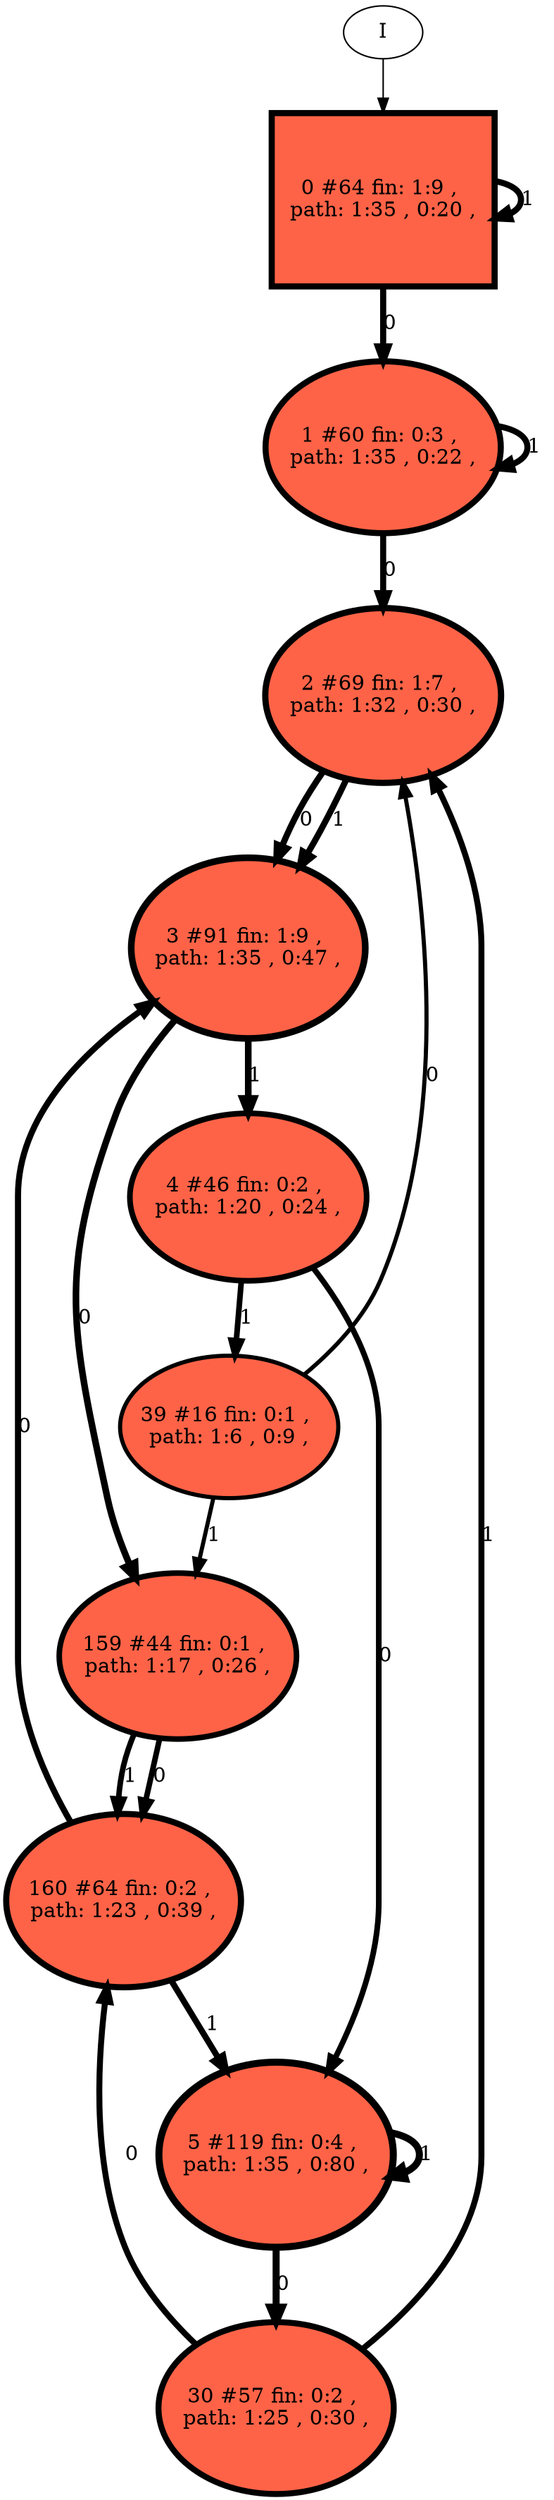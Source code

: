 // produced with flexfringe // 
digraph DFA {
	0 [label="root" shape=box];
		I -> 0;
	0 [ label="0 #64 fin: 1:9 , 
 path: 1:35 , 0:20 , " , style=filled, fillcolor="tomato", width=1.64372, height=1.64372, penwidth=4.17439];
		0 -> 1 [label="0 " , penwidth=4.17439 ];
		0 -> 0 [label="1 " , penwidth=4.17439 ];
	1 [ label="1 #60 fin: 0:3 , 
 path: 1:35 , 0:22 , " , style=filled, fillcolor="tomato", width=1.63137, height=1.63137, penwidth=4.11087];
		1 -> 2 [label="0 " , penwidth=4.11087 ];
		1 -> 1 [label="1 " , penwidth=4.11087 ];
	2 [ label="2 #69 fin: 1:7 , 
 path: 1:32 , 0:30 , " , style=filled, fillcolor="tomato", width=1.65794, height=1.65794, penwidth=4.2485];
		2 -> 3 [label="0 " , penwidth=4.2485 ];
		2 -> 3 [label="1 " , penwidth=4.2485 ];
	3 [ label="3 #91 fin: 1:9 , 
 path: 1:35 , 0:47 , " , style=filled, fillcolor="tomato", width=1.7087, height=1.7087, penwidth=4.52179];
		3 -> 159 [label="0 " , penwidth=4.52179 ];
		3 -> 4 [label="1 " , penwidth=4.52179 ];
	159 [ label="159 #44 fin: 0:1 , 
 path: 1:17 , 0:26 , " , style=filled, fillcolor="tomato", width=1.57, height=1.57, penwidth=3.80666];
		159 -> 160 [label="0 " , penwidth=3.80666 ];
		159 -> 160 [label="1 " , penwidth=3.80666 ];
	4 [ label="4 #46 fin: 0:2 , 
 path: 1:20 , 0:24 , " , style=filled, fillcolor="tomato", width=1.57901, height=1.57901, penwidth=3.85015];
		4 -> 5 [label="0 " , penwidth=3.85015 ];
		4 -> 39 [label="1 " , penwidth=3.85015 ];
	160 [ label="160 #64 fin: 0:2 , 
 path: 1:23 , 0:39 , " , style=filled, fillcolor="tomato", width=1.64372, height=1.64372, penwidth=4.17439];
		160 -> 3 [label="0 " , penwidth=4.17439 ];
		160 -> 5 [label="1 " , penwidth=4.17439 ];
	5 [ label="5 #119 fin: 0:4 , 
 path: 1:35 , 0:80 , " , style=filled, fillcolor="tomato", width=1.7557, height=1.7557, penwidth=4.78749];
		5 -> 30 [label="0 " , penwidth=4.78749 ];
		5 -> 5 [label="1 " , penwidth=4.78749 ];
	39 [ label="39 #16 fin: 0:1 , 
 path: 1:6 , 0:9 , " , style=filled, fillcolor="tomato", width=1.3437, height=1.3437, penwidth=2.83321];
		39 -> 2 [label="0 " , penwidth=2.83321 ];
		39 -> 159 [label="1 " , penwidth=2.83321 ];
	30 [ label="30 #57 fin: 0:2 , 
 path: 1:25 , 0:30 , " , style=filled, fillcolor="tomato", width=1.62145, height=1.62145, penwidth=4.06044];
		30 -> 160 [label="0 " , penwidth=4.06044 ];
		30 -> 2 [label="1 " , penwidth=4.06044 ];
}

